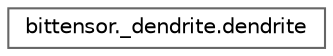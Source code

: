 digraph "Graphical Class Hierarchy"
{
 // LATEX_PDF_SIZE
  bgcolor="transparent";
  edge [fontname=Helvetica,fontsize=10,labelfontname=Helvetica,labelfontsize=10];
  node [fontname=Helvetica,fontsize=10,shape=box,height=0.2,width=0.4];
  rankdir="LR";
  Node0 [label="bittensor._dendrite.dendrite",height=0.2,width=0.4,color="grey40", fillcolor="white", style="filled",URL="$classbittensor_1_1__dendrite_1_1dendrite.html",tooltip=" "];
}
